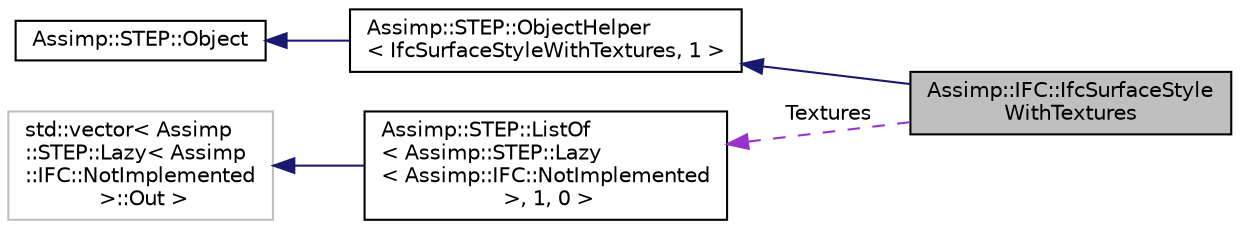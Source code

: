 digraph "Assimp::IFC::IfcSurfaceStyleWithTextures"
{
  edge [fontname="Helvetica",fontsize="10",labelfontname="Helvetica",labelfontsize="10"];
  node [fontname="Helvetica",fontsize="10",shape=record];
  rankdir="LR";
  Node1 [label="Assimp::IFC::IfcSurfaceStyle\lWithTextures",height=0.2,width=0.4,color="black", fillcolor="grey75", style="filled", fontcolor="black"];
  Node2 -> Node1 [dir="back",color="midnightblue",fontsize="10",style="solid",fontname="Helvetica"];
  Node2 [label="Assimp::STEP::ObjectHelper\l\< IfcSurfaceStyleWithTextures, 1 \>",height=0.2,width=0.4,color="black", fillcolor="white", style="filled",URL="$struct_assimp_1_1_s_t_e_p_1_1_object_helper.html"];
  Node3 -> Node2 [dir="back",color="midnightblue",fontsize="10",style="solid",fontname="Helvetica"];
  Node3 [label="Assimp::STEP::Object",height=0.2,width=0.4,color="black", fillcolor="white", style="filled",URL="$class_assimp_1_1_s_t_e_p_1_1_object.html"];
  Node4 -> Node1 [dir="back",color="darkorchid3",fontsize="10",style="dashed",label=" Textures" ,fontname="Helvetica"];
  Node4 [label="Assimp::STEP::ListOf\l\< Assimp::STEP::Lazy\l\< Assimp::IFC::NotImplemented\l \>, 1, 0 \>",height=0.2,width=0.4,color="black", fillcolor="white", style="filled",URL="$struct_assimp_1_1_s_t_e_p_1_1_list_of.html"];
  Node5 -> Node4 [dir="back",color="midnightblue",fontsize="10",style="solid",fontname="Helvetica"];
  Node5 [label="std::vector\< Assimp\l::STEP::Lazy\< Assimp\l::IFC::NotImplemented\l \>::Out \>",height=0.2,width=0.4,color="grey75", fillcolor="white", style="filled"];
}
